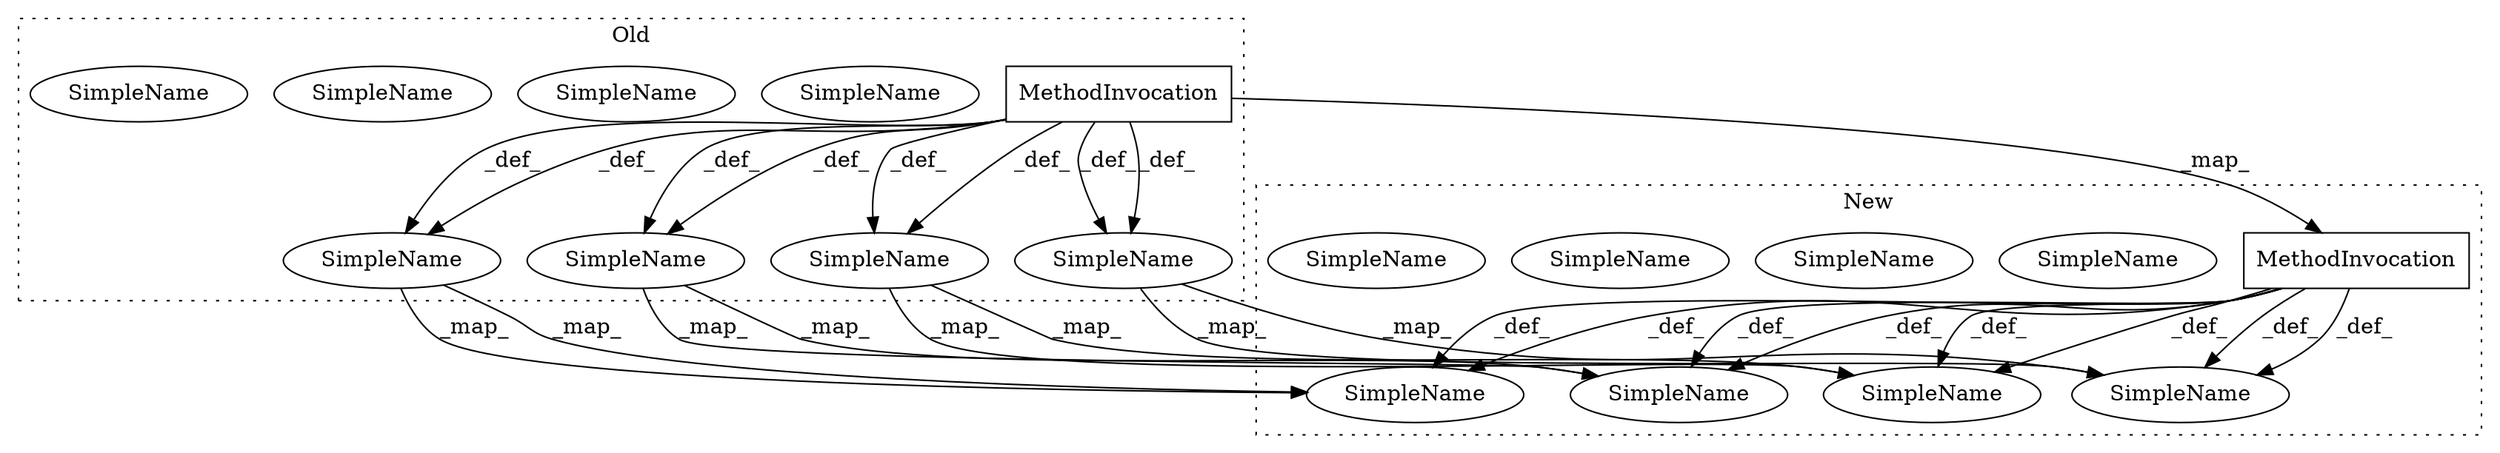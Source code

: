 digraph G {
subgraph cluster0 {
1 [label="MethodInvocation" a="32" s="2642" l="6" shape="box"];
3 [label="SimpleName" a="42" s="3886" l="8" shape="ellipse"];
4 [label="SimpleName" a="42" s="4600" l="8" shape="ellipse"];
5 [label="SimpleName" a="42" s="3275" l="7" shape="ellipse"];
9 [label="SimpleName" a="42" s="4600" l="8" shape="ellipse"];
11 [label="SimpleName" a="42" s="4262" l="10" shape="ellipse"];
13 [label="SimpleName" a="42" s="3275" l="7" shape="ellipse"];
17 [label="SimpleName" a="42" s="4262" l="10" shape="ellipse"];
18 [label="SimpleName" a="42" s="3886" l="8" shape="ellipse"];
label = "Old";
style="dotted";
}
subgraph cluster1 {
2 [label="MethodInvocation" a="32" s="2683" l="6" shape="box"];
6 [label="SimpleName" a="42" s="4973" l="8" shape="ellipse"];
7 [label="SimpleName" a="42" s="4635" l="10" shape="ellipse"];
8 [label="SimpleName" a="42" s="3648" l="7" shape="ellipse"];
10 [label="SimpleName" a="42" s="4973" l="8" shape="ellipse"];
12 [label="SimpleName" a="42" s="4259" l="8" shape="ellipse"];
14 [label="SimpleName" a="42" s="4635" l="10" shape="ellipse"];
15 [label="SimpleName" a="42" s="4259" l="8" shape="ellipse"];
16 [label="SimpleName" a="42" s="3648" l="7" shape="ellipse"];
label = "New";
style="dotted";
}
1 -> 17 [label="_def_"];
1 -> 18 [label="_def_"];
1 -> 2 [label="_map_"];
1 -> 13 [label="_def_"];
1 -> 17 [label="_def_"];
1 -> 4 [label="_def_"];
1 -> 4 [label="_def_"];
1 -> 13 [label="_def_"];
1 -> 18 [label="_def_"];
2 -> 15 [label="_def_"];
2 -> 15 [label="_def_"];
2 -> 8 [label="_def_"];
2 -> 10 [label="_def_"];
2 -> 8 [label="_def_"];
2 -> 10 [label="_def_"];
2 -> 14 [label="_def_"];
2 -> 14 [label="_def_"];
4 -> 10 [label="_map_"];
4 -> 10 [label="_map_"];
13 -> 8 [label="_map_"];
13 -> 8 [label="_map_"];
17 -> 14 [label="_map_"];
17 -> 14 [label="_map_"];
18 -> 15 [label="_map_"];
18 -> 15 [label="_map_"];
}